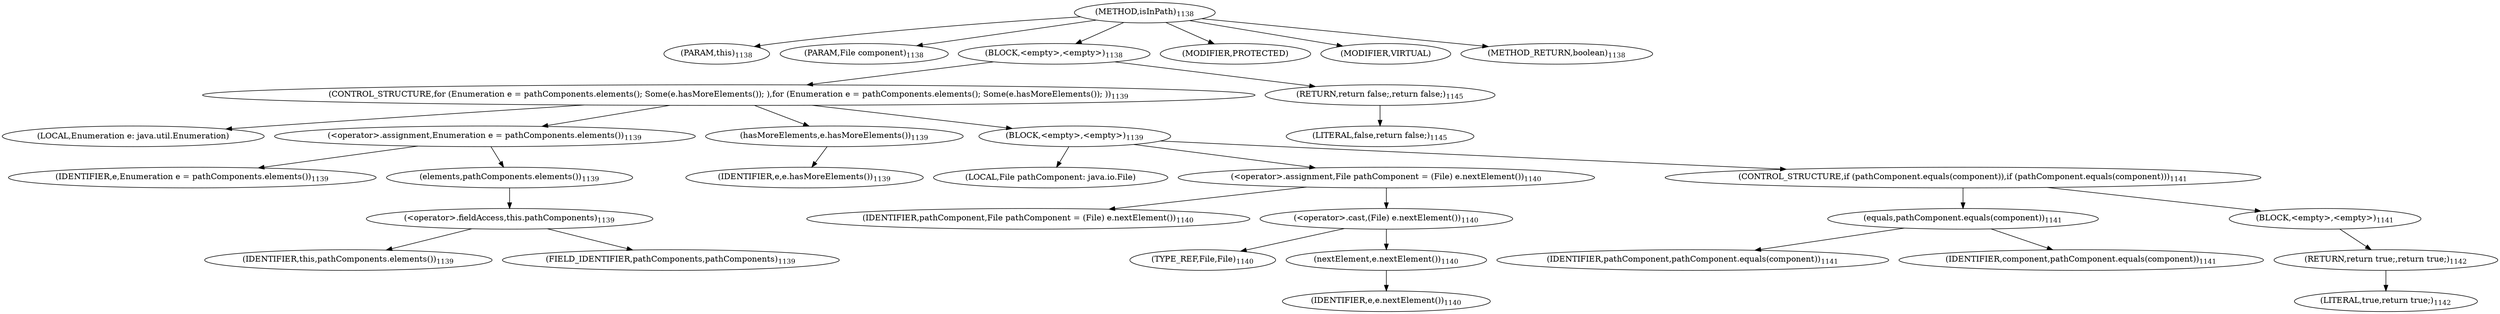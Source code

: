 digraph "isInPath" {  
"2006" [label = <(METHOD,isInPath)<SUB>1138</SUB>> ]
"2007" [label = <(PARAM,this)<SUB>1138</SUB>> ]
"2008" [label = <(PARAM,File component)<SUB>1138</SUB>> ]
"2009" [label = <(BLOCK,&lt;empty&gt;,&lt;empty&gt;)<SUB>1138</SUB>> ]
"2010" [label = <(CONTROL_STRUCTURE,for (Enumeration e = pathComponents.elements(); Some(e.hasMoreElements()); ),for (Enumeration e = pathComponents.elements(); Some(e.hasMoreElements()); ))<SUB>1139</SUB>> ]
"2011" [label = <(LOCAL,Enumeration e: java.util.Enumeration)> ]
"2012" [label = <(&lt;operator&gt;.assignment,Enumeration e = pathComponents.elements())<SUB>1139</SUB>> ]
"2013" [label = <(IDENTIFIER,e,Enumeration e = pathComponents.elements())<SUB>1139</SUB>> ]
"2014" [label = <(elements,pathComponents.elements())<SUB>1139</SUB>> ]
"2015" [label = <(&lt;operator&gt;.fieldAccess,this.pathComponents)<SUB>1139</SUB>> ]
"2016" [label = <(IDENTIFIER,this,pathComponents.elements())<SUB>1139</SUB>> ]
"2017" [label = <(FIELD_IDENTIFIER,pathComponents,pathComponents)<SUB>1139</SUB>> ]
"2018" [label = <(hasMoreElements,e.hasMoreElements())<SUB>1139</SUB>> ]
"2019" [label = <(IDENTIFIER,e,e.hasMoreElements())<SUB>1139</SUB>> ]
"2020" [label = <(BLOCK,&lt;empty&gt;,&lt;empty&gt;)<SUB>1139</SUB>> ]
"2021" [label = <(LOCAL,File pathComponent: java.io.File)> ]
"2022" [label = <(&lt;operator&gt;.assignment,File pathComponent = (File) e.nextElement())<SUB>1140</SUB>> ]
"2023" [label = <(IDENTIFIER,pathComponent,File pathComponent = (File) e.nextElement())<SUB>1140</SUB>> ]
"2024" [label = <(&lt;operator&gt;.cast,(File) e.nextElement())<SUB>1140</SUB>> ]
"2025" [label = <(TYPE_REF,File,File)<SUB>1140</SUB>> ]
"2026" [label = <(nextElement,e.nextElement())<SUB>1140</SUB>> ]
"2027" [label = <(IDENTIFIER,e,e.nextElement())<SUB>1140</SUB>> ]
"2028" [label = <(CONTROL_STRUCTURE,if (pathComponent.equals(component)),if (pathComponent.equals(component)))<SUB>1141</SUB>> ]
"2029" [label = <(equals,pathComponent.equals(component))<SUB>1141</SUB>> ]
"2030" [label = <(IDENTIFIER,pathComponent,pathComponent.equals(component))<SUB>1141</SUB>> ]
"2031" [label = <(IDENTIFIER,component,pathComponent.equals(component))<SUB>1141</SUB>> ]
"2032" [label = <(BLOCK,&lt;empty&gt;,&lt;empty&gt;)<SUB>1141</SUB>> ]
"2033" [label = <(RETURN,return true;,return true;)<SUB>1142</SUB>> ]
"2034" [label = <(LITERAL,true,return true;)<SUB>1142</SUB>> ]
"2035" [label = <(RETURN,return false;,return false;)<SUB>1145</SUB>> ]
"2036" [label = <(LITERAL,false,return false;)<SUB>1145</SUB>> ]
"2037" [label = <(MODIFIER,PROTECTED)> ]
"2038" [label = <(MODIFIER,VIRTUAL)> ]
"2039" [label = <(METHOD_RETURN,boolean)<SUB>1138</SUB>> ]
  "2006" -> "2007" 
  "2006" -> "2008" 
  "2006" -> "2009" 
  "2006" -> "2037" 
  "2006" -> "2038" 
  "2006" -> "2039" 
  "2009" -> "2010" 
  "2009" -> "2035" 
  "2010" -> "2011" 
  "2010" -> "2012" 
  "2010" -> "2018" 
  "2010" -> "2020" 
  "2012" -> "2013" 
  "2012" -> "2014" 
  "2014" -> "2015" 
  "2015" -> "2016" 
  "2015" -> "2017" 
  "2018" -> "2019" 
  "2020" -> "2021" 
  "2020" -> "2022" 
  "2020" -> "2028" 
  "2022" -> "2023" 
  "2022" -> "2024" 
  "2024" -> "2025" 
  "2024" -> "2026" 
  "2026" -> "2027" 
  "2028" -> "2029" 
  "2028" -> "2032" 
  "2029" -> "2030" 
  "2029" -> "2031" 
  "2032" -> "2033" 
  "2033" -> "2034" 
  "2035" -> "2036" 
}
